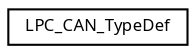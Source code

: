 digraph "Graphical Class Hierarchy"
{
  edge [fontname="Sans",fontsize="8",labelfontname="Sans",labelfontsize="8"];
  node [fontname="Sans",fontsize="8",shape=record];
  rankdir="LR";
  Node1 [label="LPC_CAN_TypeDef",height=0.2,width=0.4,color="black", fillcolor="white", style="filled",URL="$struct_l_p_c___c_a_n___type_def.html",tooltip="Controller Area Network Controller (CAN) register structure definition. "];
}
